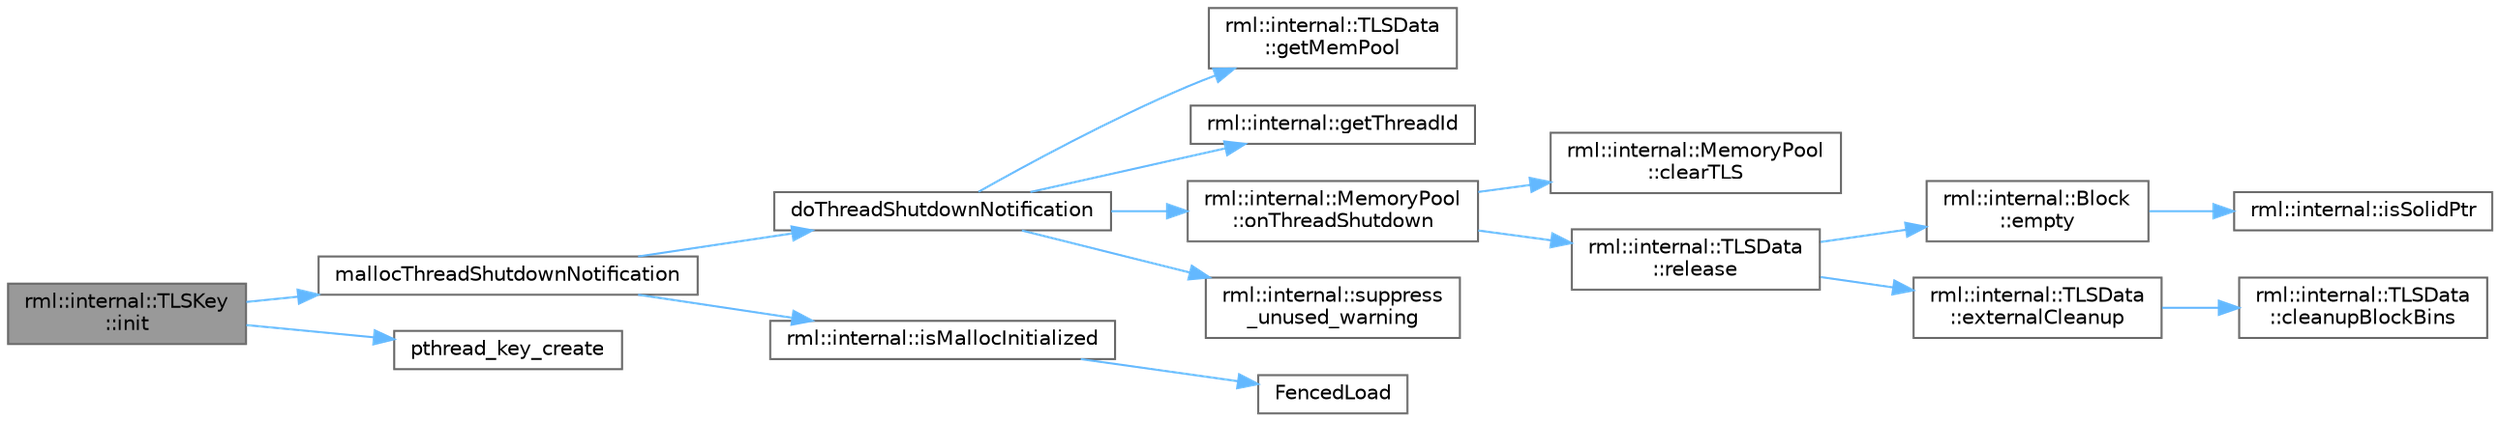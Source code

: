 digraph "rml::internal::TLSKey::init"
{
 // LATEX_PDF_SIZE
  bgcolor="transparent";
  edge [fontname=Helvetica,fontsize=10,labelfontname=Helvetica,labelfontsize=10];
  node [fontname=Helvetica,fontsize=10,shape=box,height=0.2,width=0.4];
  rankdir="LR";
  Node1 [id="Node000001",label="rml::internal::TLSKey\l::init",height=0.2,width=0.4,color="gray40", fillcolor="grey60", style="filled", fontcolor="black",tooltip=" "];
  Node1 -> Node2 [id="edge1_Node000001_Node000002",color="steelblue1",style="solid",tooltip=" "];
  Node2 [id="Node000002",label="mallocThreadShutdownNotification",height=0.2,width=0.4,color="grey40", fillcolor="white", style="filled",URL="$frontend_8cpp.html#a80b659a5a1776ca131e47a7a68a2c4a3",tooltip=" "];
  Node2 -> Node3 [id="edge2_Node000002_Node000003",color="steelblue1",style="solid",tooltip=" "];
  Node3 [id="Node000003",label="doThreadShutdownNotification",height=0.2,width=0.4,color="grey40", fillcolor="white", style="filled",URL="$frontend_8cpp.html#afc6b22a34f2f5ab48ef00dfc9bb82e00",tooltip=" "];
  Node3 -> Node4 [id="edge3_Node000003_Node000004",color="steelblue1",style="solid",tooltip=" "];
  Node4 [id="Node000004",label="rml::internal::TLSData\l::getMemPool",height=0.2,width=0.4,color="grey40", fillcolor="white", style="filled",URL="$classrml_1_1internal_1_1_t_l_s_data.html#aaec35d80922e4d30a6de64d5fa5d9d7f",tooltip=" "];
  Node3 -> Node5 [id="edge4_Node000003_Node000005",color="steelblue1",style="solid",tooltip=" "];
  Node5 [id="Node000005",label="rml::internal::getThreadId",height=0.2,width=0.4,color="grey40", fillcolor="white", style="filled",URL="$namespacerml_1_1internal.html#a2877b2db91c23b8b7eb1d37891c40b2b",tooltip=" "];
  Node3 -> Node6 [id="edge5_Node000003_Node000006",color="steelblue1",style="solid",tooltip=" "];
  Node6 [id="Node000006",label="rml::internal::MemoryPool\l::onThreadShutdown",height=0.2,width=0.4,color="grey40", fillcolor="white", style="filled",URL="$classrml_1_1internal_1_1_memory_pool.html#a2a310517ff92f8e0e7dae29400ffeb61",tooltip=" "];
  Node6 -> Node7 [id="edge6_Node000006_Node000007",color="steelblue1",style="solid",tooltip=" "];
  Node7 [id="Node000007",label="rml::internal::MemoryPool\l::clearTLS",height=0.2,width=0.4,color="grey40", fillcolor="white", style="filled",URL="$classrml_1_1internal_1_1_memory_pool.html#ae55f3e31dc8bce61a9e97a6a83283d12",tooltip=" "];
  Node6 -> Node8 [id="edge7_Node000006_Node000008",color="steelblue1",style="solid",tooltip=" "];
  Node8 [id="Node000008",label="rml::internal::TLSData\l::release",height=0.2,width=0.4,color="grey40", fillcolor="white", style="filled",URL="$classrml_1_1internal_1_1_t_l_s_data.html#a782f29462cd5eaf08ad7beec48e88761",tooltip=" "];
  Node8 -> Node9 [id="edge8_Node000008_Node000009",color="steelblue1",style="solid",tooltip=" "];
  Node9 [id="Node000009",label="rml::internal::Block\l::empty",height=0.2,width=0.4,color="grey40", fillcolor="white", style="filled",URL="$classrml_1_1internal_1_1_block.html#a2a7ca914c507f4411cd9d8dd1bd63330",tooltip=" "];
  Node9 -> Node10 [id="edge9_Node000009_Node000010",color="steelblue1",style="solid",tooltip=" "];
  Node10 [id="Node000010",label="rml::internal::isSolidPtr",height=0.2,width=0.4,color="grey40", fillcolor="white", style="filled",URL="$namespacerml_1_1internal.html#acf31583c01d488b00e387c3bfcb23e34",tooltip=" "];
  Node8 -> Node11 [id="edge10_Node000008_Node000011",color="steelblue1",style="solid",tooltip=" "];
  Node11 [id="Node000011",label="rml::internal::TLSData\l::externalCleanup",height=0.2,width=0.4,color="grey40", fillcolor="white", style="filled",URL="$classrml_1_1internal_1_1_t_l_s_data.html#a6249ba2f15b82c002a6b82a731ad09b0",tooltip=" "];
  Node11 -> Node12 [id="edge11_Node000011_Node000012",color="steelblue1",style="solid",tooltip=" "];
  Node12 [id="Node000012",label="rml::internal::TLSData\l::cleanupBlockBins",height=0.2,width=0.4,color="grey40", fillcolor="white", style="filled",URL="$classrml_1_1internal_1_1_t_l_s_data.html#ab0dcc7bbaf1f93e63b64c0ee00e4e74b",tooltip=" "];
  Node3 -> Node13 [id="edge12_Node000003_Node000013",color="steelblue1",style="solid",tooltip=" "];
  Node13 [id="Node000013",label="rml::internal::suppress\l_unused_warning",height=0.2,width=0.4,color="grey40", fillcolor="white", style="filled",URL="$namespacerml_1_1internal.html#acf3df9c7e1c2baec44e3dab2d8f1ee42",tooltip="Utility template function to prevent \"unused\" warnings by various compilers."];
  Node2 -> Node14 [id="edge13_Node000002_Node000014",color="steelblue1",style="solid",tooltip=" "];
  Node14 [id="Node000014",label="rml::internal::isMallocInitialized",height=0.2,width=0.4,color="grey40", fillcolor="white", style="filled",URL="$namespacerml_1_1internal.html#a61c4d632ea815cbeea8ed0ee72e06ac7",tooltip=" "];
  Node14 -> Node15 [id="edge14_Node000014_Node000015",color="steelblue1",style="solid",tooltip=" "];
  Node15 [id="Node000015",label="FencedLoad",height=0.2,width=0.4,color="grey40", fillcolor="white", style="filled",URL="$_synchronize_8h.html#a0792980ea26344eaf2fc0a4112b5d848",tooltip=" "];
  Node1 -> Node16 [id="edge15_Node000001_Node000016",color="steelblue1",style="solid",tooltip=" "];
  Node16 [id="Node000016",label="pthread_key_create",height=0.2,width=0.4,color="grey40", fillcolor="white", style="filled",URL="$pthread__minport__windows_8h.html#aeec8c9fbaa95db94c605152be4dbe088",tooltip=" "];
}

